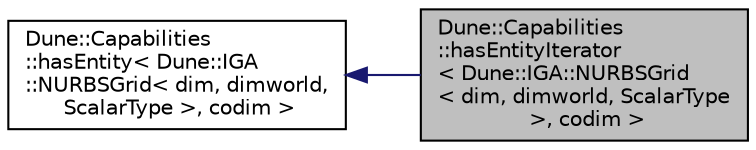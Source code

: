 digraph "Dune::Capabilities::hasEntityIterator&lt; Dune::IGA::NURBSGrid&lt; dim, dimworld, ScalarType &gt;, codim &gt;"
{
 // LATEX_PDF_SIZE
  edge [fontname="Helvetica",fontsize="10",labelfontname="Helvetica",labelfontsize="10"];
  node [fontname="Helvetica",fontsize="10",shape=record];
  rankdir="LR";
  Node1 [label="Dune::Capabilities\l::hasEntityIterator\l\< Dune::IGA::NURBSGrid\l\< dim, dimworld, ScalarType\l \>, codim \>",height=0.2,width=0.4,color="black", fillcolor="grey75", style="filled", fontcolor="black",tooltip=" "];
  Node2 -> Node1 [dir="back",color="midnightblue",fontsize="10",style="solid",fontname="Helvetica"];
  Node2 [label="Dune::Capabilities\l::hasEntity\< Dune::IGA\l::NURBSGrid\< dim, dimworld,\l ScalarType \>, codim \>",height=0.2,width=0.4,color="black", fillcolor="white", style="filled",URL="$da/d45/a00961.html",tooltip=" "];
}

